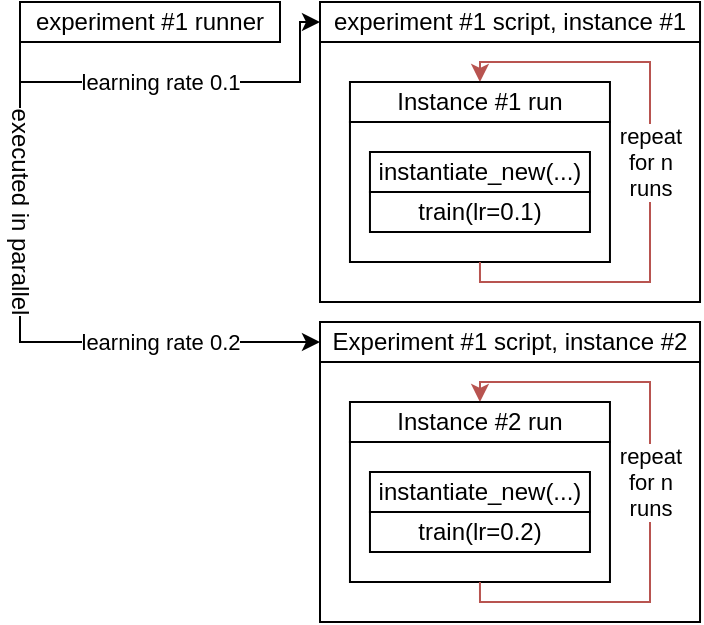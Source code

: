 <mxfile version="13.9.9" type="device"><diagram id="DwGoRLOPCXRiPDXoYyHq" name="Page-1"><mxGraphModel dx="981" dy="630" grid="1" gridSize="10" guides="1" tooltips="1" connect="1" arrows="1" fold="1" page="1" pageScale="1" pageWidth="850" pageHeight="1100" math="0" shadow="0"><root><mxCell id="0"/><mxCell id="1" parent="0"/><mxCell id="YtQ96bIHg-ZPUT0qTXgj-13" value="" style="rounded=0;whiteSpace=wrap;html=1;" parent="1" vertex="1"><mxGeometry x="220" y="80" width="190.01" height="130" as="geometry"/></mxCell><mxCell id="YtQ96bIHg-ZPUT0qTXgj-18" value="" style="rounded=0;whiteSpace=wrap;html=1;" parent="1" vertex="1"><mxGeometry x="234.98" y="120" width="130" height="70" as="geometry"/></mxCell><mxCell id="YtQ96bIHg-ZPUT0qTXgj-4" value="learning rate 0.1" style="edgeStyle=orthogonalEdgeStyle;rounded=0;orthogonalLoop=1;jettySize=auto;html=1;exitX=0;exitY=1;exitDx=0;exitDy=0;entryX=0;entryY=0.5;entryDx=0;entryDy=0;" parent="1" source="YtQ96bIHg-ZPUT0qTXgj-1" target="YtQ96bIHg-ZPUT0qTXgj-12" edge="1"><mxGeometry x="-0.1" relative="1" as="geometry"><mxPoint x="200" y="100" as="targetPoint"/><Array as="points"><mxPoint x="70" y="100"/><mxPoint x="210" y="100"/><mxPoint x="210" y="70"/></Array><mxPoint as="offset"/></mxGeometry></mxCell><mxCell id="YtQ96bIHg-ZPUT0qTXgj-1" value="experiment #1 runner" style="rounded=0;whiteSpace=wrap;html=1;" parent="1" vertex="1"><mxGeometry x="70" y="60" width="130" height="20" as="geometry"/></mxCell><mxCell id="YtQ96bIHg-ZPUT0qTXgj-6" value="learning rate 0.2" style="edgeStyle=orthogonalEdgeStyle;rounded=0;orthogonalLoop=1;jettySize=auto;html=1;entryX=0;entryY=0.5;entryDx=0;entryDy=0;" parent="1" target="YtQ96bIHg-ZPUT0qTXgj-21" edge="1"><mxGeometry x="0.467" relative="1" as="geometry"><mxPoint x="70" y="80" as="sourcePoint"/><mxPoint as="offset"/><mxPoint x="170" y="250" as="targetPoint"/><Array as="points"><mxPoint x="70" y="80"/><mxPoint x="70" y="230"/></Array></mxGeometry></mxCell><mxCell id="YtQ96bIHg-ZPUT0qTXgj-12" value="experiment #1 script, instance #1" style="rounded=0;whiteSpace=wrap;html=1;" parent="1" vertex="1"><mxGeometry x="220" y="60" width="190.01" height="20" as="geometry"/></mxCell><mxCell id="YtQ96bIHg-ZPUT0qTXgj-14" value="instantiate_new(...)" style="rounded=0;whiteSpace=wrap;html=1;" parent="1" vertex="1"><mxGeometry x="244.98" y="135" width="110" height="20" as="geometry"/></mxCell><mxCell id="YtQ96bIHg-ZPUT0qTXgj-15" value="repeat&lt;br&gt;for n&lt;br&gt;runs" style="edgeStyle=orthogonalEdgeStyle;rounded=0;orthogonalLoop=1;jettySize=auto;html=1;entryX=0.5;entryY=0;entryDx=0;entryDy=0;fillColor=#f8cecc;strokeColor=#b85450;" parent="1" target="YtQ96bIHg-ZPUT0qTXgj-17" edge="1"><mxGeometry x="0.033" relative="1" as="geometry"><Array as="points"><mxPoint x="299.99" y="200"/><mxPoint x="384.99" y="200"/><mxPoint x="384.99" y="90"/><mxPoint x="299.99" y="90"/></Array><mxPoint x="299.98" y="190" as="sourcePoint"/><mxPoint as="offset"/></mxGeometry></mxCell><mxCell id="YtQ96bIHg-ZPUT0qTXgj-16" value="train(lr=0.1)" style="rounded=0;whiteSpace=wrap;html=1;" parent="1" vertex="1"><mxGeometry x="244.98" y="155" width="110" height="20" as="geometry"/></mxCell><mxCell id="YtQ96bIHg-ZPUT0qTXgj-17" value="Instance #1 run" style="rounded=0;whiteSpace=wrap;html=1;" parent="1" vertex="1"><mxGeometry x="234.98" y="100" width="130" height="20" as="geometry"/></mxCell><mxCell id="YtQ96bIHg-ZPUT0qTXgj-19" value="" style="rounded=0;whiteSpace=wrap;html=1;" parent="1" vertex="1"><mxGeometry x="220" y="240" width="190.01" height="130" as="geometry"/></mxCell><mxCell id="YtQ96bIHg-ZPUT0qTXgj-20" value="" style="rounded=0;whiteSpace=wrap;html=1;" parent="1" vertex="1"><mxGeometry x="234.98" y="280" width="130" height="70" as="geometry"/></mxCell><mxCell id="YtQ96bIHg-ZPUT0qTXgj-21" value="Experiment #1 script, instance #2" style="rounded=0;whiteSpace=wrap;html=1;" parent="1" vertex="1"><mxGeometry x="220" y="220" width="190.01" height="20" as="geometry"/></mxCell><mxCell id="YtQ96bIHg-ZPUT0qTXgj-22" value="instantiate_new(...)" style="rounded=0;whiteSpace=wrap;html=1;" parent="1" vertex="1"><mxGeometry x="244.98" y="295" width="110" height="20" as="geometry"/></mxCell><mxCell id="YtQ96bIHg-ZPUT0qTXgj-23" value="repeat&lt;br&gt;for n&lt;br&gt;runs" style="edgeStyle=orthogonalEdgeStyle;rounded=0;orthogonalLoop=1;jettySize=auto;html=1;entryX=0.5;entryY=0;entryDx=0;entryDy=0;fillColor=#f8cecc;strokeColor=#b85450;" parent="1" target="YtQ96bIHg-ZPUT0qTXgj-25" edge="1"><mxGeometry x="0.033" relative="1" as="geometry"><Array as="points"><mxPoint x="299.99" y="360"/><mxPoint x="384.99" y="360"/><mxPoint x="384.99" y="250"/><mxPoint x="299.99" y="250"/></Array><mxPoint x="299.98" y="350" as="sourcePoint"/><mxPoint as="offset"/></mxGeometry></mxCell><mxCell id="YtQ96bIHg-ZPUT0qTXgj-24" value="train(lr=0.2)" style="rounded=0;whiteSpace=wrap;html=1;" parent="1" vertex="1"><mxGeometry x="244.98" y="315" width="110" height="20" as="geometry"/></mxCell><mxCell id="YtQ96bIHg-ZPUT0qTXgj-25" value="Instance #2 run" style="rounded=0;whiteSpace=wrap;html=1;" parent="1" vertex="1"><mxGeometry x="234.98" y="260" width="130" height="20" as="geometry"/></mxCell><mxCell id="YtQ96bIHg-ZPUT0qTXgj-26" value="executed in parallel" style="text;html=1;strokeColor=none;fillColor=none;align=center;verticalAlign=middle;whiteSpace=wrap;rounded=0;labelBackgroundColor=#ffffff;rotation=90;" parent="1" vertex="1"><mxGeometry x="10" y="155" width="120" height="20" as="geometry"/></mxCell></root></mxGraphModel></diagram></mxfile>